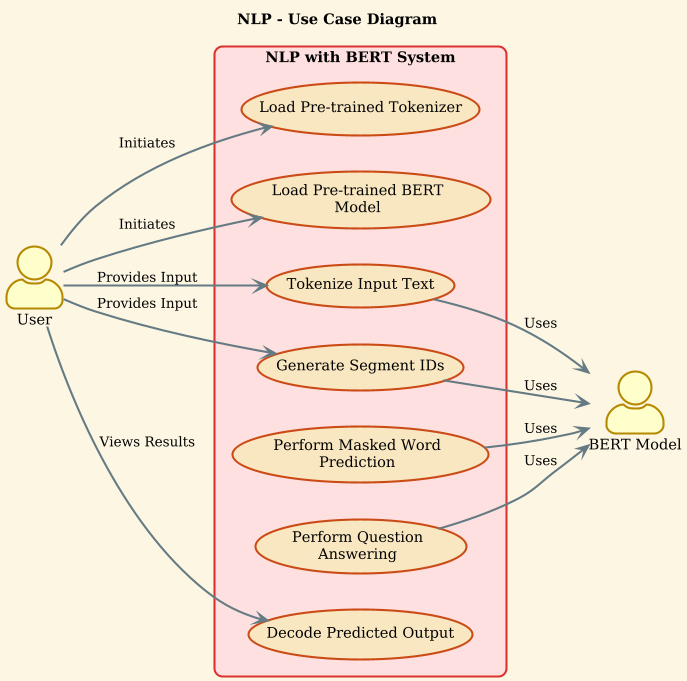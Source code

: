 @startuml 06_usecase
title NLP - Use Case Diagram
!theme sunlust
left to right direction

actor "User" as User
actor "BERT Model" as Model

rectangle "NLP with BERT System" {
    usecase "Load Pre-trained Tokenizer" as UC1
    usecase "Load Pre-trained BERT Model" as UC2
    usecase "Tokenize Input Text" as UC3
    usecase "Generate Segment IDs" as UC4
    usecase "Perform Masked Word Prediction" as UC5
    usecase "Perform Question Answering" as UC6
    usecase "Decode Predicted Output" as UC7
}

User --> UC1 : Initiates
User --> UC2 : Initiates
User --> UC3 : Provides Input
User --> UC4 : Provides Input
User --> UC7 : Views Results

UC5 --> Model : Uses
UC6 --> Model : Uses
UC3 --> Model : Uses
UC4 --> Model : Uses
@enduml